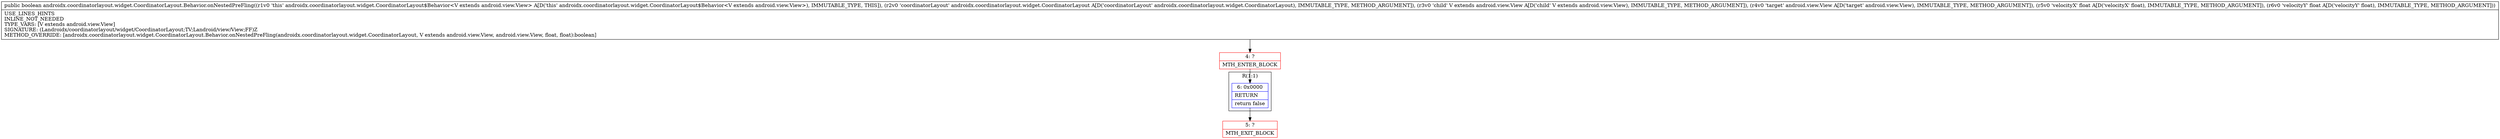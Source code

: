 digraph "CFG forandroidx.coordinatorlayout.widget.CoordinatorLayout.Behavior.onNestedPreFling(Landroidx\/coordinatorlayout\/widget\/CoordinatorLayout;Landroid\/view\/View;Landroid\/view\/View;FF)Z" {
subgraph cluster_Region_85143594 {
label = "R(1:1)";
node [shape=record,color=blue];
Node_6 [shape=record,label="{6\:\ 0x0000|RETURN\l|return false\l}"];
}
Node_4 [shape=record,color=red,label="{4\:\ ?|MTH_ENTER_BLOCK\l}"];
Node_5 [shape=record,color=red,label="{5\:\ ?|MTH_EXIT_BLOCK\l}"];
MethodNode[shape=record,label="{public boolean androidx.coordinatorlayout.widget.CoordinatorLayout.Behavior.onNestedPreFling((r1v0 'this' androidx.coordinatorlayout.widget.CoordinatorLayout$Behavior\<V extends android.view.View\> A[D('this' androidx.coordinatorlayout.widget.CoordinatorLayout$Behavior\<V extends android.view.View\>), IMMUTABLE_TYPE, THIS]), (r2v0 'coordinatorLayout' androidx.coordinatorlayout.widget.CoordinatorLayout A[D('coordinatorLayout' androidx.coordinatorlayout.widget.CoordinatorLayout), IMMUTABLE_TYPE, METHOD_ARGUMENT]), (r3v0 'child' V extends android.view.View A[D('child' V extends android.view.View), IMMUTABLE_TYPE, METHOD_ARGUMENT]), (r4v0 'target' android.view.View A[D('target' android.view.View), IMMUTABLE_TYPE, METHOD_ARGUMENT]), (r5v0 'velocityX' float A[D('velocityX' float), IMMUTABLE_TYPE, METHOD_ARGUMENT]), (r6v0 'velocityY' float A[D('velocityY' float), IMMUTABLE_TYPE, METHOD_ARGUMENT]))  | USE_LINES_HINTS\lINLINE_NOT_NEEDED\lTYPE_VARS: [V extends android.view.View]\lSIGNATURE: (Landroidx\/coordinatorlayout\/widget\/CoordinatorLayout;TV;Landroid\/view\/View;FF)Z\lMETHOD_OVERRIDE: [androidx.coordinatorlayout.widget.CoordinatorLayout.Behavior.onNestedPreFling(androidx.coordinatorlayout.widget.CoordinatorLayout, V extends android.view.View, android.view.View, float, float):boolean]\l}"];
MethodNode -> Node_4;Node_6 -> Node_5;
Node_4 -> Node_6;
}


